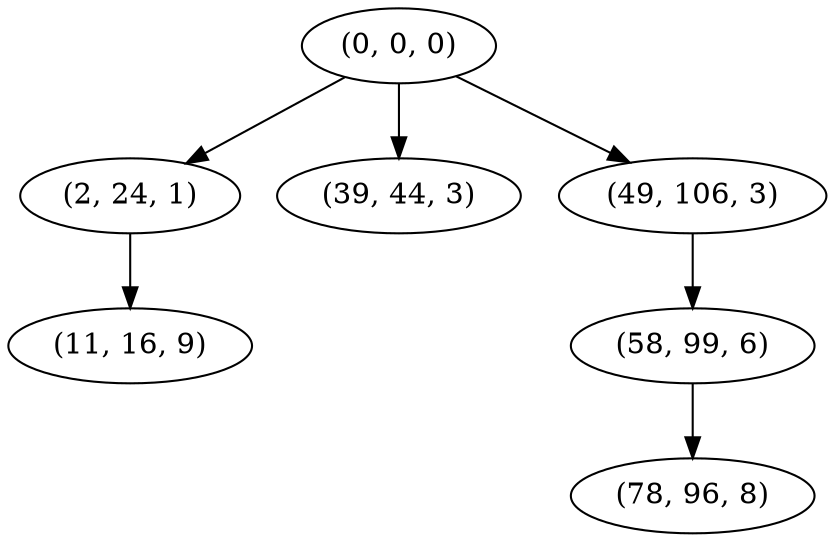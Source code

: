 digraph tree {
    "(0, 0, 0)";
    "(2, 24, 1)";
    "(11, 16, 9)";
    "(39, 44, 3)";
    "(49, 106, 3)";
    "(58, 99, 6)";
    "(78, 96, 8)";
    "(0, 0, 0)" -> "(2, 24, 1)";
    "(0, 0, 0)" -> "(39, 44, 3)";
    "(0, 0, 0)" -> "(49, 106, 3)";
    "(2, 24, 1)" -> "(11, 16, 9)";
    "(49, 106, 3)" -> "(58, 99, 6)";
    "(58, 99, 6)" -> "(78, 96, 8)";
}
